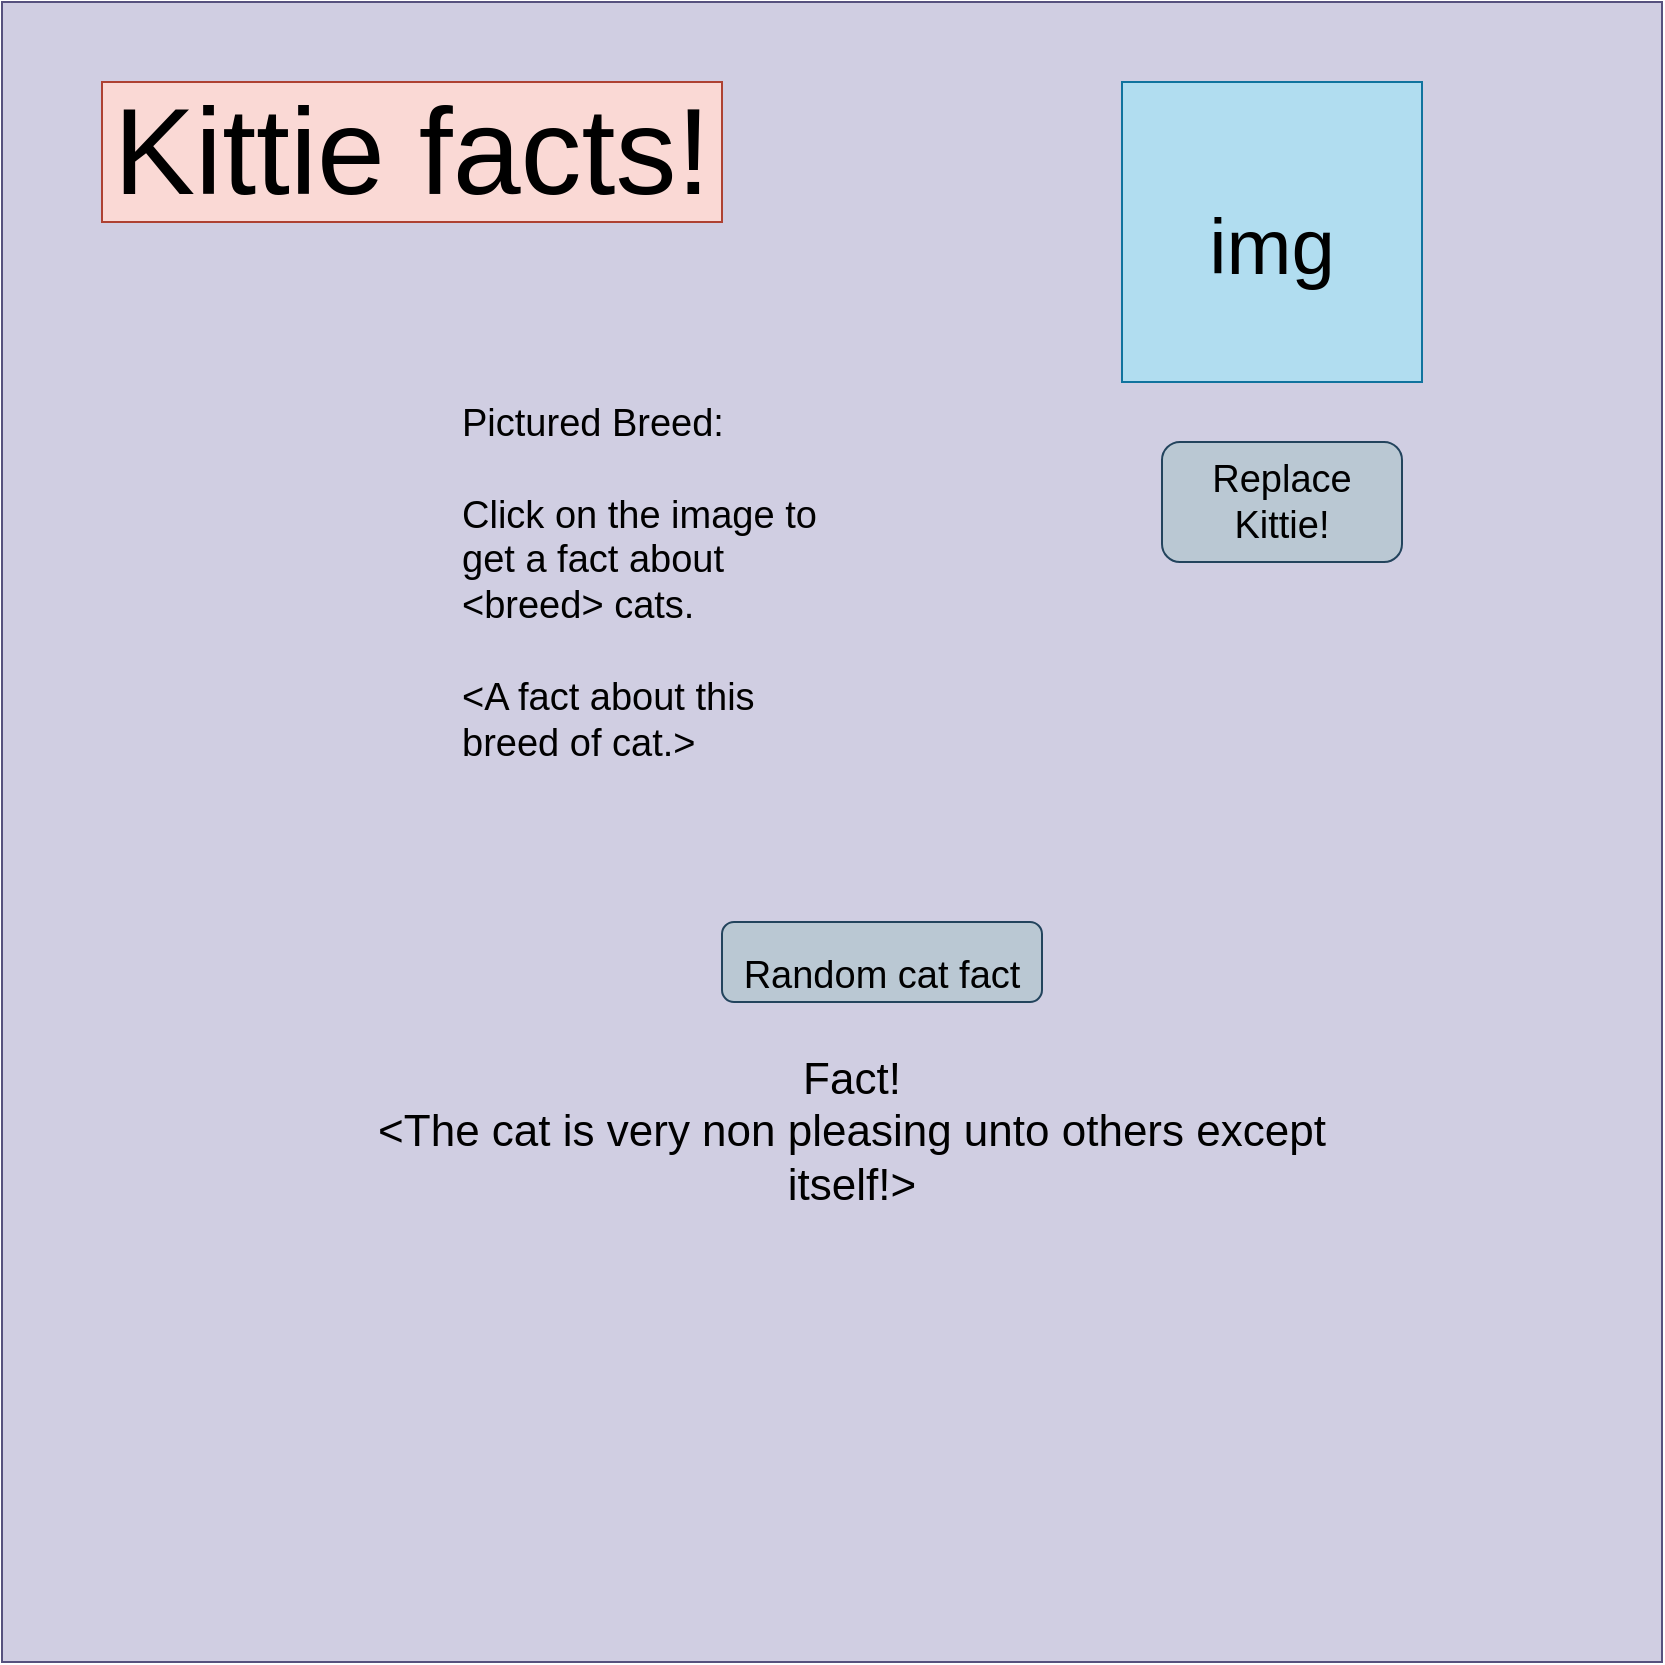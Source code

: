 <mxfile version="20.2.8" type="device"><diagram id="sBnKFyWQCiiO4vSRJGna" name="Page-1"><mxGraphModel dx="797" dy="1810" grid="1" gridSize="10" guides="1" tooltips="1" connect="1" arrows="1" fold="1" page="1" pageScale="1" pageWidth="850" pageHeight="1100" background="none" math="0" shadow="0"><root><mxCell id="0"/><mxCell id="1" parent="0"/><mxCell id="8LcNaRC3fWyasfEjNmpf-3" value="" style="whiteSpace=wrap;html=1;aspect=fixed;fillColor=#d0cee2;strokeColor=#56517e;fontSize=17;" parent="1" vertex="1"><mxGeometry x="10" y="-250" width="830" height="830" as="geometry"/></mxCell><mxCell id="8LcNaRC3fWyasfEjNmpf-6" value="&lt;font style=&quot;font-size: 61px;&quot;&gt;Kittie facts!&lt;/font&gt;" style="text;html=1;align=center;verticalAlign=middle;whiteSpace=wrap;rounded=0;fillColor=#fad9d5;strokeColor=#ae4132;" parent="1" vertex="1"><mxGeometry x="60" y="-210" width="310" height="70" as="geometry"/></mxCell><mxCell id="8LcNaRC3fWyasfEjNmpf-7" value="&lt;font style=&quot;font-size: 39px;&quot;&gt;img&lt;/font&gt;" style="whiteSpace=wrap;html=1;aspect=fixed;fontSize=61;fillColor=#b1ddf0;strokeColor=#10739e;" parent="1" vertex="1"><mxGeometry x="570" y="-210" width="150" height="150" as="geometry"/></mxCell><mxCell id="8LcNaRC3fWyasfEjNmpf-9" value="&lt;font style=&quot;font-size: 19px;&quot;&gt;Random cat fact&lt;/font&gt;" style="rounded=1;whiteSpace=wrap;html=1;fontSize=39;fillColor=#bac8d3;strokeColor=#23445d;" parent="1" vertex="1"><mxGeometry x="370" y="210" width="160" height="40" as="geometry"/></mxCell><mxCell id="8LcNaRC3fWyasfEjNmpf-12" value="&lt;div&gt;Fact!&lt;br&gt;&lt;/div&gt;&lt;div&gt;&amp;lt;The cat is very non pleasing unto others except itself!&amp;gt;&lt;/div&gt;" style="text;html=1;strokeColor=none;fillColor=none;align=center;verticalAlign=middle;whiteSpace=wrap;rounded=0;fontSize=22;" parent="1" vertex="1"><mxGeometry x="180" y="270" width="510" height="90" as="geometry"/></mxCell><mxCell id="g3P970o7nivs2z0D9KlM-1" value="&lt;div style=&quot;font-size: 19px;&quot;&gt;Replace&lt;/div&gt;&lt;div style=&quot;font-size: 19px;&quot;&gt;Kittie!&lt;br style=&quot;font-size: 19px;&quot;&gt;&lt;/div&gt;" style="rounded=1;whiteSpace=wrap;html=1;fillColor=#bac8d3;strokeColor=#23445d;strokeWidth=1;fontSize=19;fontStyle=0" parent="1" vertex="1"><mxGeometry x="590" y="-30" width="120" height="60" as="geometry"/></mxCell><mxCell id="g3P970o7nivs2z0D9KlM-2" value="&lt;div&gt;Pictured Breed:&lt;/div&gt;&lt;div&gt;&lt;br&gt;&lt;/div&gt;&lt;div&gt;Click on the image to get a fact about &amp;lt;breed&amp;gt; cats.&lt;/div&gt;&lt;div&gt;&lt;br&gt;&lt;/div&gt;&lt;div&gt;&amp;lt;A fact about this breed of cat.&amp;gt;&lt;br&gt;&lt;/div&gt;" style="text;html=1;strokeColor=none;fillColor=none;spacing=5;spacingTop=-20;whiteSpace=wrap;overflow=hidden;rounded=0;strokeWidth=1;fontSize=19;" parent="1" vertex="1"><mxGeometry x="235" y="-40" width="190" height="190" as="geometry"/></mxCell></root></mxGraphModel></diagram></mxfile>